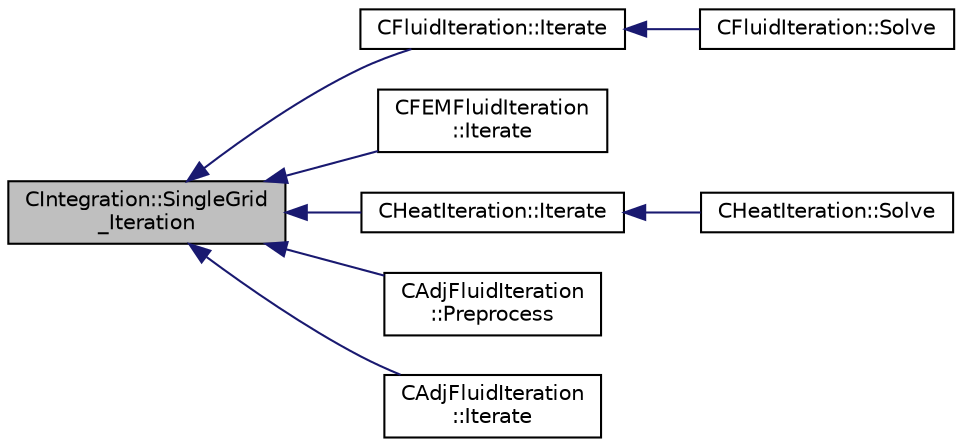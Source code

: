 digraph "CIntegration::SingleGrid_Iteration"
{
  edge [fontname="Helvetica",fontsize="10",labelfontname="Helvetica",labelfontsize="10"];
  node [fontname="Helvetica",fontsize="10",shape=record];
  rankdir="LR";
  Node142 [label="CIntegration::SingleGrid\l_Iteration",height=0.2,width=0.4,color="black", fillcolor="grey75", style="filled", fontcolor="black"];
  Node142 -> Node143 [dir="back",color="midnightblue",fontsize="10",style="solid",fontname="Helvetica"];
  Node143 [label="CFluidIteration::Iterate",height=0.2,width=0.4,color="black", fillcolor="white", style="filled",URL="$class_c_fluid_iteration.html#ab1379b4cba3d8c893395123fb6030986",tooltip="Perform a single iteration of the fluid system. "];
  Node143 -> Node144 [dir="back",color="midnightblue",fontsize="10",style="solid",fontname="Helvetica"];
  Node144 [label="CFluidIteration::Solve",height=0.2,width=0.4,color="black", fillcolor="white", style="filled",URL="$class_c_fluid_iteration.html#ae22cd342c9c9d2ea5ac3f5103394ff80",tooltip="Iterate the fluid system for a number of Inner_Iter iterations. "];
  Node142 -> Node145 [dir="back",color="midnightblue",fontsize="10",style="solid",fontname="Helvetica"];
  Node145 [label="CFEMFluidIteration\l::Iterate",height=0.2,width=0.4,color="black", fillcolor="white", style="filled",URL="$class_c_f_e_m_fluid_iteration.html#aa16af2e693a40b99349998802fed07ac",tooltip="Perform a single iteration of the finite element flow system. "];
  Node142 -> Node146 [dir="back",color="midnightblue",fontsize="10",style="solid",fontname="Helvetica"];
  Node146 [label="CHeatIteration::Iterate",height=0.2,width=0.4,color="black", fillcolor="white", style="filled",URL="$class_c_heat_iteration.html#a4d11dee8ea3802ffa6a57323ed01581b",tooltip="Perform a single iteration of the heat system. "];
  Node146 -> Node147 [dir="back",color="midnightblue",fontsize="10",style="solid",fontname="Helvetica"];
  Node147 [label="CHeatIteration::Solve",height=0.2,width=0.4,color="black", fillcolor="white", style="filled",URL="$class_c_heat_iteration.html#ac9bc702cd04ec181d142db04b176e3b1",tooltip="Perform a single iteration of the wave system. "];
  Node142 -> Node148 [dir="back",color="midnightblue",fontsize="10",style="solid",fontname="Helvetica"];
  Node148 [label="CAdjFluidIteration\l::Preprocess",height=0.2,width=0.4,color="black", fillcolor="white", style="filled",URL="$class_c_adj_fluid_iteration.html#a2b839162ab9de9dfaed616c069804139",tooltip="Preprocessing to prepare for an iteration of the physics. "];
  Node142 -> Node149 [dir="back",color="midnightblue",fontsize="10",style="solid",fontname="Helvetica"];
  Node149 [label="CAdjFluidIteration\l::Iterate",height=0.2,width=0.4,color="black", fillcolor="white", style="filled",URL="$class_c_adj_fluid_iteration.html#a43771166cc31ef0fb405e8dfe259ea69",tooltip="Perform a single iteration of the adjoint fluid system. "];
}
